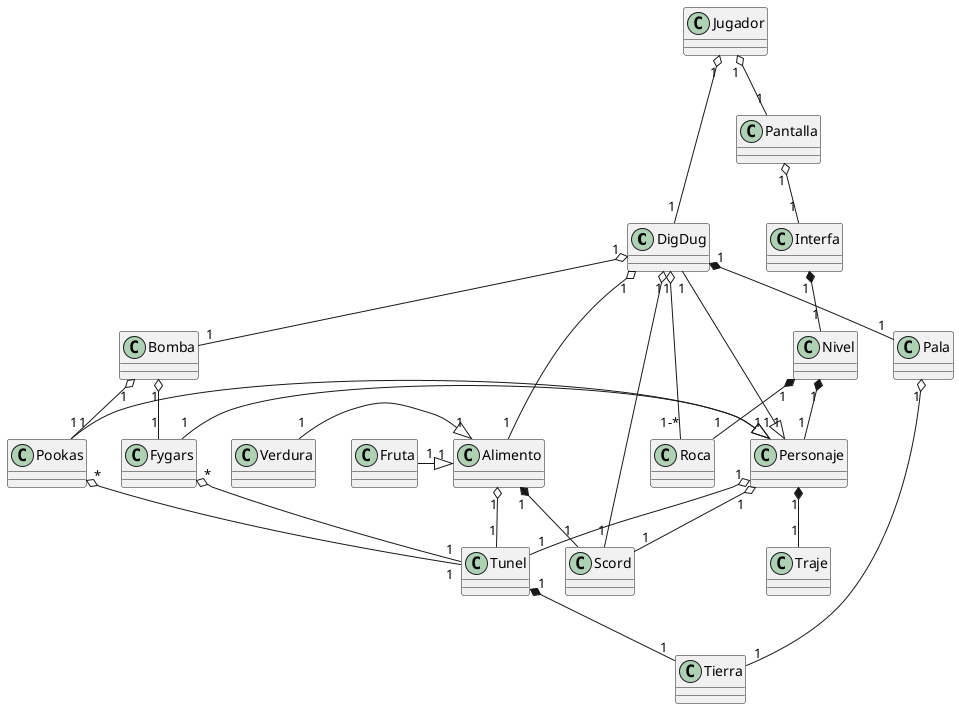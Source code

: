 @startuml DigDug
 
class DigDug
class Personaje
class Fygars
class Pookas 
class Fruta
class Verdura 
class Alimento
class Bomba
class Roca 
class Tunel
class Tierra 
class Traje
class Scord 
class Nivel
class Interfa
class Pantalla
class Pala 
class Jugador

Jugador "1" o-- "1" DigDug
Jugador "1" o-- "1" Pantalla
DigDug "1" -|> "1" Personaje 
DigDug "1" *-- "1" Pala
Pala "1" o-- "1" Tierra
Personaje "1" *-- "1" Traje
Personaje "1" o-- "1" Scord
DigDug "1" o-- "1" Alimento
Nivel "1" *-- "1" Personaje
Nivel "1" *-- "1" Roca
DigDug "1" o-- "1" Bomba 
Personaje "1" o-- "1" Tunel
DigDug "1" o-- "1-*" Roca
Fruta "1" -|> "1" Alimento
Verdura "1" -|> "1" Alimento
Alimento "1" *-- "1" Scord 
DigDug "1" o-- "1" Scord
Interfa "1" *-- "1" Nivel
Pantalla "1" o-- "1" Interfa
Pookas "1" -|> "1" Personaje
Fygars "1" -|> "1" Personaje
Fygars "*" o-- "1" Tunel
Pookas "*" o-- "1" Tunel
Alimento "1" o-- "1" Tunel
Tunel "1" *-- "1" Tierra
Bomba "1" o-- "1" Fygars
Bomba "1" o-- "1" Pookas
@enduml
